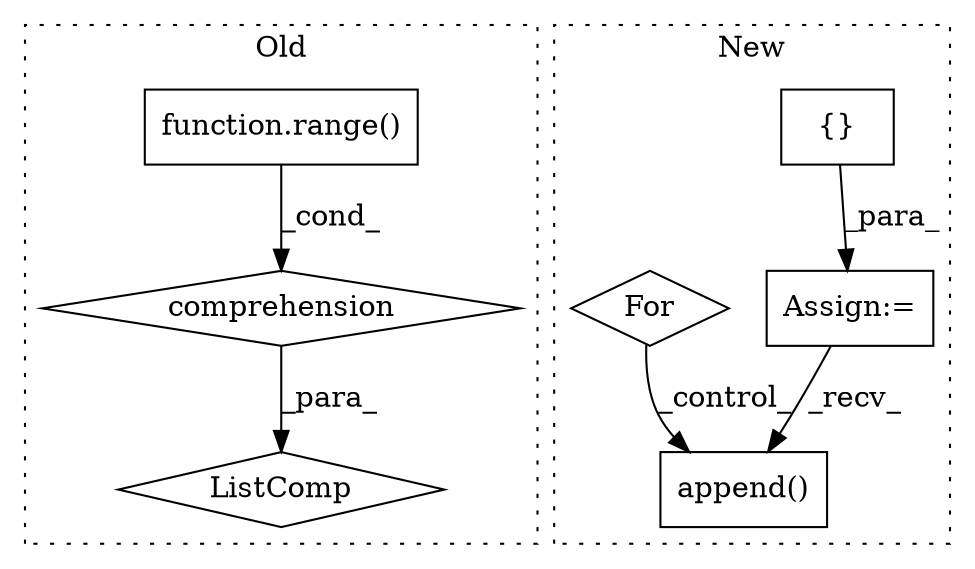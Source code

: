 digraph G {
subgraph cluster0 {
1 [label="ListComp" a="106" s="2560" l="69" shape="diamond"];
3 [label="comprehension" a="45" s="2598" l="3" shape="diamond"];
5 [label="function.range()" a="75" s="2607,2627" l="6,1" shape="box"];
label = "Old";
style="dotted";
}
subgraph cluster1 {
2 [label="{}" a="59" s="3185,3185" l="2,1" shape="box"];
4 [label="Assign:=" a="68" s="3182" l="3" shape="box"];
6 [label="append()" a="75" s="3278,3360" l="18,1" shape="box"];
7 [label="For" a="107" s="3196,3264" l="4,14" shape="diamond"];
label = "New";
style="dotted";
}
2 -> 4 [label="_para_"];
3 -> 1 [label="_para_"];
4 -> 6 [label="_recv_"];
5 -> 3 [label="_cond_"];
7 -> 6 [label="_control_"];
}